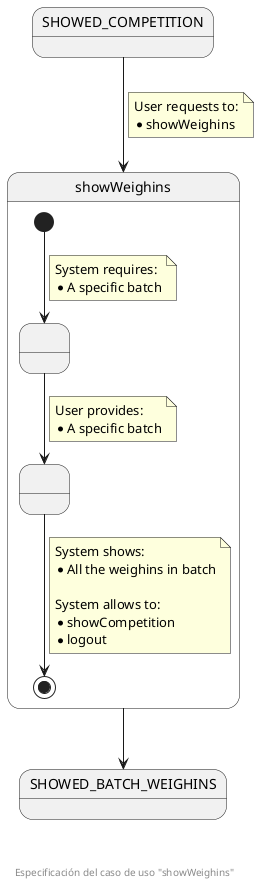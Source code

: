 @startuml
state SHOWED_COMPETITION
state showWeighins {
  state " " as pendingBatch
  state " " as providedBatch
  [*] --> pendingBatch
  note on link
    System requires:
    * A specific batch
  end note
  pendingBatch --> providedBatch
  note on link
    User provides:
    * A specific batch
  end note
  providedBatch --> [*]
  note on link
    System shows:
    * All the weighins in batch
    
    System allows to:
    * showCompetition
    * logout
  end note
}
state SHOWED_BATCH_WEIGHINS

SHOWED_COMPETITION --> showWeighins
note on link
  User requests to:
  * showWeighins
end note

showWeighins --> SHOWED_BATCH_WEIGHINS

footer \n\n\n Especificación del caso de uso "showWeighins"
@enduml
